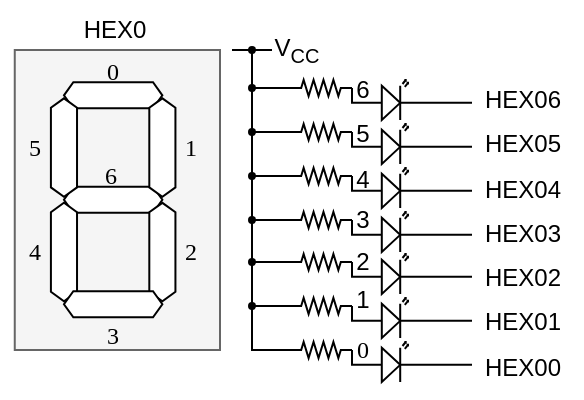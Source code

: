 <mxfile version="26.2.2">
  <diagram name="ページ1" id="SJOhCjyju-mK4OQ346Ox">
    <mxGraphModel dx="993" dy="794" grid="1" gridSize="10" guides="1" tooltips="1" connect="1" arrows="1" fold="1" page="1" pageScale="1" pageWidth="827" pageHeight="1169" math="0" shadow="0">
      <root>
        <mxCell id="0" />
        <mxCell id="1" parent="0" />
        <mxCell id="Ei6fDBy6WNS_dP6x744o-71" value="" style="group" parent="1" vertex="1" connectable="0">
          <mxGeometry x="327" y="225" width="111.94" height="175" as="geometry" />
        </mxCell>
        <mxCell id="Ei6fDBy6WNS_dP6x744o-1" value="" style="rounded=0;whiteSpace=wrap;html=1;fillColor=#f5f5f5;fontColor=#333333;strokeColor=#666666;" parent="Ei6fDBy6WNS_dP6x744o-71" vertex="1">
          <mxGeometry x="7.38" y="10" width="102.62" height="150" as="geometry" />
        </mxCell>
        <mxCell id="Ei6fDBy6WNS_dP6x744o-6" value="" style="shape=hexagon;perimeter=hexagonPerimeter2;whiteSpace=wrap;html=1;fixedSize=1;size=4.683;" parent="Ei6fDBy6WNS_dP6x744o-71" vertex="1">
          <mxGeometry x="31.983" y="26.119" width="49.204" height="13.06" as="geometry" />
        </mxCell>
        <mxCell id="Ei6fDBy6WNS_dP6x744o-8" value="" style="shape=hexagon;perimeter=hexagonPerimeter2;whiteSpace=wrap;html=1;fixedSize=1;size=4.683;" parent="Ei6fDBy6WNS_dP6x744o-71" vertex="1">
          <mxGeometry x="31.983" y="78.358" width="49.204" height="13.06" as="geometry" />
        </mxCell>
        <mxCell id="Ei6fDBy6WNS_dP6x744o-9" value="" style="shape=hexagon;perimeter=hexagonPerimeter2;whiteSpace=wrap;html=1;fixedSize=1;size=4.683;rotation=90;" parent="Ei6fDBy6WNS_dP6x744o-71" vertex="1">
          <mxGeometry x="7.381" y="52.239" width="49.204" height="13.06" as="geometry" />
        </mxCell>
        <mxCell id="Ei6fDBy6WNS_dP6x744o-10" value="" style="shape=hexagon;perimeter=hexagonPerimeter2;whiteSpace=wrap;html=1;fixedSize=1;size=4.683;rotation=90;" parent="Ei6fDBy6WNS_dP6x744o-71" vertex="1">
          <mxGeometry x="56.585" y="52.239" width="49.204" height="13.06" as="geometry" />
        </mxCell>
        <mxCell id="Ei6fDBy6WNS_dP6x744o-11" value="" style="shape=hexagon;perimeter=hexagonPerimeter2;whiteSpace=wrap;html=1;fixedSize=1;size=4.683;rotation=90;" parent="Ei6fDBy6WNS_dP6x744o-71" vertex="1">
          <mxGeometry x="7.381" y="104.478" width="49.204" height="13.06" as="geometry" />
        </mxCell>
        <mxCell id="Ei6fDBy6WNS_dP6x744o-12" value="" style="shape=hexagon;perimeter=hexagonPerimeter2;whiteSpace=wrap;html=1;fixedSize=1;size=4.683;rotation=90;" parent="Ei6fDBy6WNS_dP6x744o-71" vertex="1">
          <mxGeometry x="56.585" y="104.478" width="49.204" height="13.06" as="geometry" />
        </mxCell>
        <mxCell id="Ei6fDBy6WNS_dP6x744o-14" value="" style="shape=hexagon;perimeter=hexagonPerimeter2;whiteSpace=wrap;html=1;fixedSize=1;size=4.683;" parent="Ei6fDBy6WNS_dP6x744o-71" vertex="1">
          <mxGeometry x="31.983" y="130.597" width="49.204" height="13.06" as="geometry" />
        </mxCell>
        <mxCell id="Ei6fDBy6WNS_dP6x744o-15" value="0" style="text;html=1;align=center;verticalAlign=middle;resizable=0;points=[];autosize=1;strokeColor=none;fillColor=none;fontSize=12;fontFamily=Lucida Console;" parent="Ei6fDBy6WNS_dP6x744o-71" vertex="1">
          <mxGeometry x="41.133" y="6" width="30" height="30" as="geometry" />
        </mxCell>
        <mxCell id="Ei6fDBy6WNS_dP6x744o-18" value="1" style="text;html=1;align=center;verticalAlign=middle;resizable=0;points=[];autosize=1;strokeColor=none;fillColor=none;fontSize=12;fontFamily=Lucida Console;" parent="Ei6fDBy6WNS_dP6x744o-71" vertex="1">
          <mxGeometry x="80.0" y="43.769" width="30" height="30" as="geometry" />
        </mxCell>
        <mxCell id="Ei6fDBy6WNS_dP6x744o-19" value="2" style="text;html=1;align=center;verticalAlign=middle;resizable=0;points=[];autosize=1;strokeColor=none;fillColor=none;fontSize=12;fontFamily=Lucida Console;" parent="Ei6fDBy6WNS_dP6x744o-71" vertex="1">
          <mxGeometry x="80.003" y="96.008" width="30" height="30" as="geometry" />
        </mxCell>
        <mxCell id="Ei6fDBy6WNS_dP6x744o-21" value="4" style="text;html=1;align=center;verticalAlign=middle;resizable=0;points=[];autosize=1;strokeColor=none;fillColor=none;fontSize=12;fontFamily=Lucida Console;" parent="Ei6fDBy6WNS_dP6x744o-71" vertex="1">
          <mxGeometry x="1.98" y="96.008" width="30" height="30" as="geometry" />
        </mxCell>
        <mxCell id="Ei6fDBy6WNS_dP6x744o-22" value="5" style="text;html=1;align=center;verticalAlign=middle;resizable=0;points=[];autosize=1;strokeColor=none;fillColor=none;fontSize=12;fontFamily=Lucida Console;" parent="Ei6fDBy6WNS_dP6x744o-71" vertex="1">
          <mxGeometry x="1.98" y="43.769" width="30" height="30" as="geometry" />
        </mxCell>
        <mxCell id="Ei6fDBy6WNS_dP6x744o-23" value="6" style="text;html=1;align=center;verticalAlign=middle;resizable=0;points=[];autosize=1;strokeColor=none;fillColor=none;fontSize=12;fontFamily=Lucida Console;" parent="Ei6fDBy6WNS_dP6x744o-71" vertex="1">
          <mxGeometry x="40.003" y="57.999" width="30" height="30" as="geometry" />
        </mxCell>
        <mxCell id="Ei6fDBy6WNS_dP6x744o-105" value="3" style="text;html=1;align=center;verticalAlign=middle;resizable=0;points=[];autosize=1;strokeColor=none;fillColor=none;fontSize=12;fontFamily=Lucida Console;" parent="Ei6fDBy6WNS_dP6x744o-71" vertex="1">
          <mxGeometry x="41.003" y="137.999" width="30" height="30" as="geometry" />
        </mxCell>
        <mxCell id="Ei6fDBy6WNS_dP6x744o-106" value="HEX0" style="text;html=1;align=center;verticalAlign=middle;resizable=0;points=[];autosize=1;strokeColor=none;fillColor=none;" parent="1" vertex="1">
          <mxGeometry x="359" y="210" width="50" height="30" as="geometry" />
        </mxCell>
        <mxCell id="Ei6fDBy6WNS_dP6x744o-115" value="" style="group" parent="1" vertex="1" connectable="0">
          <mxGeometry x="443" y="220" width="175" height="189" as="geometry" />
        </mxCell>
        <mxCell id="Ei6fDBy6WNS_dP6x744o-43" value="" style="group" parent="Ei6fDBy6WNS_dP6x744o-115" vertex="1" connectable="0">
          <mxGeometry x="29" y="161" width="62" height="20" as="geometry" />
        </mxCell>
        <mxCell id="Ei6fDBy6WNS_dP6x744o-44" style="edgeStyle=orthogonalEdgeStyle;rounded=0;orthogonalLoop=1;jettySize=auto;html=1;exitX=0;exitY=0.57;exitDx=0;exitDy=0;exitPerimeter=0;endArrow=none;startFill=0;entryX=1;entryY=0.5;entryDx=0;entryDy=0;entryPerimeter=0;" parent="Ei6fDBy6WNS_dP6x744o-43" source="Ei6fDBy6WNS_dP6x744o-45" target="Ei6fDBy6WNS_dP6x744o-46" edge="1">
          <mxGeometry relative="1" as="geometry">
            <mxPoint x="31.386" y="-42.574" as="targetPoint" />
          </mxGeometry>
        </mxCell>
        <mxCell id="Ei6fDBy6WNS_dP6x744o-93" style="edgeStyle=orthogonalEdgeStyle;rounded=0;orthogonalLoop=1;jettySize=auto;html=1;exitX=1;exitY=0.57;exitDx=0;exitDy=0;exitPerimeter=0;endArrow=none;startFill=0;" parent="Ei6fDBy6WNS_dP6x744o-43" source="Ei6fDBy6WNS_dP6x744o-45" edge="1">
          <mxGeometry relative="1" as="geometry">
            <mxPoint x="91" y="11.371" as="targetPoint" />
          </mxGeometry>
        </mxCell>
        <mxCell id="Ei6fDBy6WNS_dP6x744o-45" value="" style="verticalLabelPosition=bottom;shadow=0;dashed=0;align=center;html=1;verticalAlign=top;shape=mxgraph.electrical.opto_electronics.led_2;pointerEvents=1;strokeWidth=1;" parent="Ei6fDBy6WNS_dP6x744o-43" vertex="1">
          <mxGeometry x="39" width="23" height="20" as="geometry" />
        </mxCell>
        <mxCell id="Ei6fDBy6WNS_dP6x744o-83" style="edgeStyle=orthogonalEdgeStyle;rounded=0;orthogonalLoop=1;jettySize=auto;html=1;exitX=0;exitY=0.5;exitDx=0;exitDy=0;exitPerimeter=0;endArrow=oval;endFill=1;endSize=3;" parent="Ei6fDBy6WNS_dP6x744o-43" source="Ei6fDBy6WNS_dP6x744o-46" edge="1">
          <mxGeometry relative="1" as="geometry">
            <mxPoint x="-19" y="-18" as="targetPoint" />
            <mxPoint y="2" as="sourcePoint" />
          </mxGeometry>
        </mxCell>
        <mxCell id="Ei6fDBy6WNS_dP6x744o-46" value="" style="pointerEvents=1;verticalLabelPosition=bottom;shadow=0;dashed=0;align=center;html=1;verticalAlign=top;shape=mxgraph.electrical.resistors.resistor_2;gradientColor=default;" parent="Ei6fDBy6WNS_dP6x744o-43" vertex="1">
          <mxGeometry width="31" height="8" as="geometry" />
        </mxCell>
        <mxCell id="Ei6fDBy6WNS_dP6x744o-95" value="0" style="text;html=1;align=center;verticalAlign=middle;resizable=0;points=[];autosize=1;strokeColor=none;fillColor=none;fontSize=12;fontFamily=Lucida Console;" parent="Ei6fDBy6WNS_dP6x744o-43" vertex="1">
          <mxGeometry x="21.003" y="-11" width="30" height="30" as="geometry" />
        </mxCell>
        <mxCell id="Ei6fDBy6WNS_dP6x744o-47" value="" style="group" parent="Ei6fDBy6WNS_dP6x744o-115" vertex="1" connectable="0">
          <mxGeometry x="29" y="139" width="62" height="20" as="geometry" />
        </mxCell>
        <mxCell id="Ei6fDBy6WNS_dP6x744o-48" style="edgeStyle=orthogonalEdgeStyle;rounded=0;orthogonalLoop=1;jettySize=auto;html=1;exitX=0;exitY=0.57;exitDx=0;exitDy=0;exitPerimeter=0;endArrow=none;startFill=0;entryX=1;entryY=0.5;entryDx=0;entryDy=0;entryPerimeter=0;" parent="Ei6fDBy6WNS_dP6x744o-47" source="Ei6fDBy6WNS_dP6x744o-49" target="Ei6fDBy6WNS_dP6x744o-50" edge="1">
          <mxGeometry relative="1" as="geometry">
            <mxPoint x="31.386" y="-42.574" as="targetPoint" />
          </mxGeometry>
        </mxCell>
        <mxCell id="Ei6fDBy6WNS_dP6x744o-94" style="edgeStyle=orthogonalEdgeStyle;rounded=0;orthogonalLoop=1;jettySize=auto;html=1;exitX=1;exitY=0.57;exitDx=0;exitDy=0;exitPerimeter=0;endArrow=none;startFill=0;" parent="Ei6fDBy6WNS_dP6x744o-47" source="Ei6fDBy6WNS_dP6x744o-49" edge="1">
          <mxGeometry relative="1" as="geometry">
            <mxPoint x="91" y="11.348" as="targetPoint" />
          </mxGeometry>
        </mxCell>
        <mxCell id="Ei6fDBy6WNS_dP6x744o-49" value="" style="verticalLabelPosition=bottom;shadow=0;dashed=0;align=center;html=1;verticalAlign=top;shape=mxgraph.electrical.opto_electronics.led_2;pointerEvents=1;strokeWidth=1;" parent="Ei6fDBy6WNS_dP6x744o-47" vertex="1">
          <mxGeometry x="39" width="23" height="20" as="geometry" />
        </mxCell>
        <mxCell id="Ei6fDBy6WNS_dP6x744o-81" style="edgeStyle=orthogonalEdgeStyle;rounded=0;orthogonalLoop=1;jettySize=auto;html=1;exitX=0;exitY=0.5;exitDx=0;exitDy=0;exitPerimeter=0;endArrow=oval;endFill=1;endSize=3;" parent="Ei6fDBy6WNS_dP6x744o-47" source="Ei6fDBy6WNS_dP6x744o-50" edge="1">
          <mxGeometry relative="1" as="geometry">
            <mxPoint x="-19" y="-18" as="targetPoint" />
            <mxPoint y="10" as="sourcePoint" />
          </mxGeometry>
        </mxCell>
        <mxCell id="Ei6fDBy6WNS_dP6x744o-50" value="" style="pointerEvents=1;verticalLabelPosition=bottom;shadow=0;dashed=0;align=center;html=1;verticalAlign=top;shape=mxgraph.electrical.resistors.resistor_2;gradientColor=default;" parent="Ei6fDBy6WNS_dP6x744o-47" vertex="1">
          <mxGeometry width="31" height="8" as="geometry" />
        </mxCell>
        <mxCell id="Ei6fDBy6WNS_dP6x744o-51" value="" style="group" parent="Ei6fDBy6WNS_dP6x744o-115" vertex="1" connectable="0">
          <mxGeometry x="29" y="117" width="62" height="38" as="geometry" />
        </mxCell>
        <mxCell id="Ei6fDBy6WNS_dP6x744o-52" style="edgeStyle=orthogonalEdgeStyle;rounded=0;orthogonalLoop=1;jettySize=auto;html=1;exitX=0;exitY=0.57;exitDx=0;exitDy=0;exitPerimeter=0;endArrow=none;startFill=0;entryX=1;entryY=0.5;entryDx=0;entryDy=0;entryPerimeter=0;" parent="Ei6fDBy6WNS_dP6x744o-51" source="Ei6fDBy6WNS_dP6x744o-53" target="Ei6fDBy6WNS_dP6x744o-54" edge="1">
          <mxGeometry relative="1" as="geometry">
            <mxPoint x="31.386" y="-42.574" as="targetPoint" />
          </mxGeometry>
        </mxCell>
        <mxCell id="Ei6fDBy6WNS_dP6x744o-91" style="edgeStyle=orthogonalEdgeStyle;rounded=0;orthogonalLoop=1;jettySize=auto;html=1;exitX=1;exitY=0.57;exitDx=0;exitDy=0;exitPerimeter=0;endArrow=none;startFill=0;" parent="Ei6fDBy6WNS_dP6x744o-51" source="Ei6fDBy6WNS_dP6x744o-53" edge="1">
          <mxGeometry relative="1" as="geometry">
            <mxPoint x="91" y="11.326" as="targetPoint" />
          </mxGeometry>
        </mxCell>
        <mxCell id="Ei6fDBy6WNS_dP6x744o-53" value="" style="verticalLabelPosition=bottom;shadow=0;dashed=0;align=center;html=1;verticalAlign=top;shape=mxgraph.electrical.opto_electronics.led_2;pointerEvents=1;strokeWidth=1;" parent="Ei6fDBy6WNS_dP6x744o-51" vertex="1">
          <mxGeometry x="39" width="23" height="20" as="geometry" />
        </mxCell>
        <mxCell id="Ei6fDBy6WNS_dP6x744o-80" style="edgeStyle=orthogonalEdgeStyle;rounded=0;orthogonalLoop=1;jettySize=auto;html=1;exitX=0;exitY=0.5;exitDx=0;exitDy=0;exitPerimeter=0;endArrow=oval;endFill=1;endSize=3;" parent="Ei6fDBy6WNS_dP6x744o-51" source="Ei6fDBy6WNS_dP6x744o-54" edge="1">
          <mxGeometry relative="1" as="geometry">
            <mxPoint x="-19" y="-17" as="targetPoint" />
            <mxPoint y="9" as="sourcePoint" />
          </mxGeometry>
        </mxCell>
        <mxCell id="Ei6fDBy6WNS_dP6x744o-54" value="" style="pointerEvents=1;verticalLabelPosition=bottom;shadow=0;dashed=0;align=center;html=1;verticalAlign=top;shape=mxgraph.electrical.resistors.resistor_2;gradientColor=default;" parent="Ei6fDBy6WNS_dP6x744o-51" vertex="1">
          <mxGeometry width="31" height="8" as="geometry" />
        </mxCell>
        <mxCell id="Ei6fDBy6WNS_dP6x744o-108" value="1" style="text;html=1;align=center;verticalAlign=middle;resizable=0;points=[];autosize=1;strokeColor=none;fillColor=none;" parent="Ei6fDBy6WNS_dP6x744o-51" vertex="1">
          <mxGeometry x="21" y="8" width="30" height="30" as="geometry" />
        </mxCell>
        <mxCell id="Ei6fDBy6WNS_dP6x744o-107" value="2" style="text;html=1;align=center;verticalAlign=middle;resizable=0;points=[];autosize=1;strokeColor=none;fillColor=none;" parent="Ei6fDBy6WNS_dP6x744o-51" vertex="1">
          <mxGeometry x="21" y="-11" width="30" height="30" as="geometry" />
        </mxCell>
        <mxCell id="Ei6fDBy6WNS_dP6x744o-55" value="" style="group" parent="Ei6fDBy6WNS_dP6x744o-115" vertex="1" connectable="0">
          <mxGeometry x="29" y="96" width="62" height="20" as="geometry" />
        </mxCell>
        <mxCell id="Ei6fDBy6WNS_dP6x744o-56" style="edgeStyle=orthogonalEdgeStyle;rounded=0;orthogonalLoop=1;jettySize=auto;html=1;exitX=0;exitY=0.57;exitDx=0;exitDy=0;exitPerimeter=0;endArrow=none;startFill=0;entryX=1;entryY=0.5;entryDx=0;entryDy=0;entryPerimeter=0;" parent="Ei6fDBy6WNS_dP6x744o-55" source="Ei6fDBy6WNS_dP6x744o-57" target="Ei6fDBy6WNS_dP6x744o-58" edge="1">
          <mxGeometry relative="1" as="geometry">
            <mxPoint x="31.386" y="-42.574" as="targetPoint" />
          </mxGeometry>
        </mxCell>
        <mxCell id="Ei6fDBy6WNS_dP6x744o-90" style="edgeStyle=orthogonalEdgeStyle;rounded=0;orthogonalLoop=1;jettySize=auto;html=1;exitX=1;exitY=0.57;exitDx=0;exitDy=0;exitPerimeter=0;endArrow=none;startFill=0;" parent="Ei6fDBy6WNS_dP6x744o-55" source="Ei6fDBy6WNS_dP6x744o-57" edge="1">
          <mxGeometry relative="1" as="geometry">
            <mxPoint x="91" y="11.427" as="targetPoint" />
          </mxGeometry>
        </mxCell>
        <mxCell id="Ei6fDBy6WNS_dP6x744o-57" value="" style="verticalLabelPosition=bottom;shadow=0;dashed=0;align=center;html=1;verticalAlign=top;shape=mxgraph.electrical.opto_electronics.led_2;pointerEvents=1;strokeWidth=1;" parent="Ei6fDBy6WNS_dP6x744o-55" vertex="1">
          <mxGeometry x="39" width="23" height="20" as="geometry" />
        </mxCell>
        <mxCell id="Ei6fDBy6WNS_dP6x744o-79" style="edgeStyle=orthogonalEdgeStyle;rounded=0;orthogonalLoop=1;jettySize=auto;html=1;exitX=0;exitY=0.5;exitDx=0;exitDy=0;exitPerimeter=0;endArrow=oval;endFill=1;endSize=3;" parent="Ei6fDBy6WNS_dP6x744o-55" source="Ei6fDBy6WNS_dP6x744o-58" edge="1">
          <mxGeometry relative="1" as="geometry">
            <mxPoint x="-19" y="-18" as="targetPoint" />
            <mxPoint y="7" as="sourcePoint" />
            <Array as="points">
              <mxPoint x="-19" y="4" />
            </Array>
          </mxGeometry>
        </mxCell>
        <mxCell id="Ei6fDBy6WNS_dP6x744o-58" value="" style="pointerEvents=1;verticalLabelPosition=bottom;shadow=0;dashed=0;align=center;html=1;verticalAlign=top;shape=mxgraph.electrical.resistors.resistor_2;gradientColor=default;" parent="Ei6fDBy6WNS_dP6x744o-55" vertex="1">
          <mxGeometry width="31" height="8" as="geometry" />
        </mxCell>
        <mxCell id="Ei6fDBy6WNS_dP6x744o-59" value="" style="group" parent="Ei6fDBy6WNS_dP6x744o-115" vertex="1" connectable="0">
          <mxGeometry x="29" y="74" width="62" height="41" as="geometry" />
        </mxCell>
        <mxCell id="Ei6fDBy6WNS_dP6x744o-60" style="edgeStyle=orthogonalEdgeStyle;rounded=0;orthogonalLoop=1;jettySize=auto;html=1;exitX=0;exitY=0.57;exitDx=0;exitDy=0;exitPerimeter=0;endArrow=none;startFill=0;entryX=1;entryY=0.5;entryDx=0;entryDy=0;entryPerimeter=0;" parent="Ei6fDBy6WNS_dP6x744o-59" source="Ei6fDBy6WNS_dP6x744o-61" target="Ei6fDBy6WNS_dP6x744o-62" edge="1">
          <mxGeometry relative="1" as="geometry">
            <mxPoint x="31.386" y="-42.574" as="targetPoint" />
          </mxGeometry>
        </mxCell>
        <mxCell id="Ei6fDBy6WNS_dP6x744o-89" style="edgeStyle=orthogonalEdgeStyle;rounded=0;orthogonalLoop=1;jettySize=auto;html=1;exitX=1;exitY=0.57;exitDx=0;exitDy=0;exitPerimeter=0;endArrow=none;startFill=0;" parent="Ei6fDBy6WNS_dP6x744o-59" source="Ei6fDBy6WNS_dP6x744o-61" edge="1">
          <mxGeometry relative="1" as="geometry">
            <mxPoint x="91" y="11.404" as="targetPoint" />
          </mxGeometry>
        </mxCell>
        <mxCell id="Ei6fDBy6WNS_dP6x744o-61" value="" style="verticalLabelPosition=bottom;shadow=0;dashed=0;align=center;html=1;verticalAlign=top;shape=mxgraph.electrical.opto_electronics.led_2;pointerEvents=1;strokeWidth=1;" parent="Ei6fDBy6WNS_dP6x744o-59" vertex="1">
          <mxGeometry x="39" width="23" height="20" as="geometry" />
        </mxCell>
        <mxCell id="Ei6fDBy6WNS_dP6x744o-78" style="edgeStyle=orthogonalEdgeStyle;rounded=0;orthogonalLoop=1;jettySize=auto;html=1;exitX=0;exitY=0.5;exitDx=0;exitDy=0;exitPerimeter=0;endArrow=oval;endFill=1;endSize=3;" parent="Ei6fDBy6WNS_dP6x744o-59" source="Ei6fDBy6WNS_dP6x744o-62" edge="1">
          <mxGeometry relative="1" as="geometry">
            <mxPoint x="-19" y="-18" as="targetPoint" />
            <mxPoint y="5" as="sourcePoint" />
          </mxGeometry>
        </mxCell>
        <mxCell id="Ei6fDBy6WNS_dP6x744o-62" value="" style="pointerEvents=1;verticalLabelPosition=bottom;shadow=0;dashed=0;align=center;html=1;verticalAlign=top;shape=mxgraph.electrical.resistors.resistor_2;gradientColor=default;" parent="Ei6fDBy6WNS_dP6x744o-59" vertex="1">
          <mxGeometry width="31" height="8" as="geometry" />
        </mxCell>
        <mxCell id="Ei6fDBy6WNS_dP6x744o-109" value="3" style="text;html=1;align=center;verticalAlign=middle;resizable=0;points=[];autosize=1;strokeColor=none;fillColor=none;" parent="Ei6fDBy6WNS_dP6x744o-59" vertex="1">
          <mxGeometry x="21" y="11" width="30" height="30" as="geometry" />
        </mxCell>
        <mxCell id="Ei6fDBy6WNS_dP6x744o-63" value="" style="group" parent="Ei6fDBy6WNS_dP6x744o-115" vertex="1" connectable="0">
          <mxGeometry x="29" y="52" width="62" height="43" as="geometry" />
        </mxCell>
        <mxCell id="Ei6fDBy6WNS_dP6x744o-64" style="edgeStyle=orthogonalEdgeStyle;rounded=0;orthogonalLoop=1;jettySize=auto;html=1;exitX=0;exitY=0.57;exitDx=0;exitDy=0;exitPerimeter=0;endArrow=none;startFill=0;entryX=1;entryY=0.5;entryDx=0;entryDy=0;entryPerimeter=0;" parent="Ei6fDBy6WNS_dP6x744o-63" source="Ei6fDBy6WNS_dP6x744o-65" target="Ei6fDBy6WNS_dP6x744o-66" edge="1">
          <mxGeometry relative="1" as="geometry">
            <mxPoint x="31.386" y="-42.574" as="targetPoint" />
          </mxGeometry>
        </mxCell>
        <mxCell id="Ei6fDBy6WNS_dP6x744o-88" style="edgeStyle=orthogonalEdgeStyle;rounded=0;orthogonalLoop=1;jettySize=auto;html=1;exitX=1;exitY=0.57;exitDx=0;exitDy=0;exitPerimeter=0;endArrow=none;startFill=0;" parent="Ei6fDBy6WNS_dP6x744o-63" source="Ei6fDBy6WNS_dP6x744o-65" edge="1">
          <mxGeometry relative="1" as="geometry">
            <mxPoint x="91" y="11.382" as="targetPoint" />
          </mxGeometry>
        </mxCell>
        <mxCell id="Ei6fDBy6WNS_dP6x744o-65" value="" style="verticalLabelPosition=bottom;shadow=0;dashed=0;align=center;html=1;verticalAlign=top;shape=mxgraph.electrical.opto_electronics.led_2;pointerEvents=1;strokeWidth=1;" parent="Ei6fDBy6WNS_dP6x744o-63" vertex="1">
          <mxGeometry x="39" width="23" height="20" as="geometry" />
        </mxCell>
        <mxCell id="Ei6fDBy6WNS_dP6x744o-77" style="edgeStyle=orthogonalEdgeStyle;rounded=0;orthogonalLoop=1;jettySize=auto;html=1;exitX=0;exitY=0.5;exitDx=0;exitDy=0;exitPerimeter=0;endArrow=oval;endFill=1;endSize=3;" parent="Ei6fDBy6WNS_dP6x744o-63" source="Ei6fDBy6WNS_dP6x744o-66" edge="1">
          <mxGeometry relative="1" as="geometry">
            <mxPoint x="-19" y="-18" as="targetPoint" />
            <mxPoint y="3" as="sourcePoint" />
          </mxGeometry>
        </mxCell>
        <mxCell id="Ei6fDBy6WNS_dP6x744o-66" value="" style="pointerEvents=1;verticalLabelPosition=bottom;shadow=0;dashed=0;align=center;html=1;verticalAlign=top;shape=mxgraph.electrical.resistors.resistor_2;gradientColor=default;" parent="Ei6fDBy6WNS_dP6x744o-63" vertex="1">
          <mxGeometry width="31" height="8" as="geometry" />
        </mxCell>
        <mxCell id="Ei6fDBy6WNS_dP6x744o-111" value="4" style="text;html=1;align=center;verticalAlign=middle;resizable=0;points=[];autosize=1;strokeColor=none;fillColor=none;" parent="Ei6fDBy6WNS_dP6x744o-63" vertex="1">
          <mxGeometry x="21" y="13" width="30" height="30" as="geometry" />
        </mxCell>
        <mxCell id="Ei6fDBy6WNS_dP6x744o-67" value="" style="group" parent="Ei6fDBy6WNS_dP6x744o-115" vertex="1" connectable="0">
          <mxGeometry x="29" y="30" width="62" height="20" as="geometry" />
        </mxCell>
        <mxCell id="Ei6fDBy6WNS_dP6x744o-68" style="edgeStyle=orthogonalEdgeStyle;rounded=0;orthogonalLoop=1;jettySize=auto;html=1;exitX=0;exitY=0.57;exitDx=0;exitDy=0;exitPerimeter=0;endArrow=none;startFill=0;entryX=1;entryY=0.5;entryDx=0;entryDy=0;entryPerimeter=0;" parent="Ei6fDBy6WNS_dP6x744o-67" source="Ei6fDBy6WNS_dP6x744o-69" target="Ei6fDBy6WNS_dP6x744o-70" edge="1">
          <mxGeometry relative="1" as="geometry">
            <mxPoint x="31.386" y="-42.574" as="targetPoint" />
          </mxGeometry>
        </mxCell>
        <mxCell id="Ei6fDBy6WNS_dP6x744o-85" style="edgeStyle=orthogonalEdgeStyle;rounded=0;orthogonalLoop=1;jettySize=auto;html=1;exitX=1;exitY=0.57;exitDx=0;exitDy=0;exitPerimeter=0;endArrow=none;startFill=0;" parent="Ei6fDBy6WNS_dP6x744o-67" source="Ei6fDBy6WNS_dP6x744o-69" edge="1">
          <mxGeometry relative="1" as="geometry">
            <mxPoint x="91" y="11.259" as="targetPoint" />
          </mxGeometry>
        </mxCell>
        <mxCell id="Ei6fDBy6WNS_dP6x744o-69" value="" style="verticalLabelPosition=bottom;shadow=0;dashed=0;align=center;html=1;verticalAlign=top;shape=mxgraph.electrical.opto_electronics.led_2;pointerEvents=1;strokeWidth=1;" parent="Ei6fDBy6WNS_dP6x744o-67" vertex="1">
          <mxGeometry x="39" width="23" height="20" as="geometry" />
        </mxCell>
        <mxCell id="Ei6fDBy6WNS_dP6x744o-72" style="edgeStyle=orthogonalEdgeStyle;rounded=0;orthogonalLoop=1;jettySize=auto;html=1;exitX=0;exitY=0.5;exitDx=0;exitDy=0;exitPerimeter=0;endArrow=oval;endFill=1;endSize=3;" parent="Ei6fDBy6WNS_dP6x744o-67" source="Ei6fDBy6WNS_dP6x744o-70" edge="1">
          <mxGeometry relative="1" as="geometry">
            <mxPoint x="-19" y="-15" as="targetPoint" />
          </mxGeometry>
        </mxCell>
        <mxCell id="Ei6fDBy6WNS_dP6x744o-70" value="" style="pointerEvents=1;verticalLabelPosition=bottom;shadow=0;dashed=0;align=center;html=1;verticalAlign=top;shape=mxgraph.electrical.resistors.resistor_2;gradientColor=default;" parent="Ei6fDBy6WNS_dP6x744o-67" vertex="1">
          <mxGeometry width="31" height="8" as="geometry" />
        </mxCell>
        <mxCell id="Ei6fDBy6WNS_dP6x744o-73" value="" style="endArrow=none;html=1;rounded=0;endFill=1;startFill=0;endSize=4;" parent="Ei6fDBy6WNS_dP6x744o-115" edge="1">
          <mxGeometry width="50" height="50" relative="1" as="geometry">
            <mxPoint y="15" as="sourcePoint" />
            <mxPoint x="20" y="15" as="targetPoint" />
          </mxGeometry>
        </mxCell>
        <mxCell id="Ei6fDBy6WNS_dP6x744o-97" value="HEX00" style="text;html=1;align=center;verticalAlign=middle;resizable=0;points=[];autosize=1;strokeColor=none;fillColor=none;" parent="Ei6fDBy6WNS_dP6x744o-115" vertex="1">
          <mxGeometry x="115" y="159" width="60" height="30" as="geometry" />
        </mxCell>
        <mxCell id="Ei6fDBy6WNS_dP6x744o-98" value="HEX01" style="text;html=1;align=center;verticalAlign=middle;resizable=0;points=[];autosize=1;strokeColor=none;fillColor=none;" parent="Ei6fDBy6WNS_dP6x744o-115" vertex="1">
          <mxGeometry x="115" y="136" width="60" height="30" as="geometry" />
        </mxCell>
        <mxCell id="Ei6fDBy6WNS_dP6x744o-99" value="HEX02" style="text;html=1;align=center;verticalAlign=middle;resizable=0;points=[];autosize=1;strokeColor=none;fillColor=none;" parent="Ei6fDBy6WNS_dP6x744o-115" vertex="1">
          <mxGeometry x="115" y="114" width="60" height="30" as="geometry" />
        </mxCell>
        <mxCell id="Ei6fDBy6WNS_dP6x744o-100" value="HEX03" style="text;html=1;align=center;verticalAlign=middle;resizable=0;points=[];autosize=1;strokeColor=none;fillColor=none;" parent="Ei6fDBy6WNS_dP6x744o-115" vertex="1">
          <mxGeometry x="115" y="92" width="60" height="30" as="geometry" />
        </mxCell>
        <mxCell id="Ei6fDBy6WNS_dP6x744o-101" value="HEX04" style="text;html=1;align=center;verticalAlign=middle;resizable=0;points=[];autosize=1;strokeColor=none;fillColor=none;" parent="Ei6fDBy6WNS_dP6x744o-115" vertex="1">
          <mxGeometry x="115" y="70" width="60" height="30" as="geometry" />
        </mxCell>
        <mxCell id="Ei6fDBy6WNS_dP6x744o-102" value="HEX05" style="text;html=1;align=center;verticalAlign=middle;resizable=0;points=[];autosize=1;strokeColor=none;fillColor=none;" parent="Ei6fDBy6WNS_dP6x744o-115" vertex="1">
          <mxGeometry x="115" y="47" width="60" height="30" as="geometry" />
        </mxCell>
        <mxCell id="Ei6fDBy6WNS_dP6x744o-103" value="HEX06" style="text;html=1;align=center;verticalAlign=middle;resizable=0;points=[];autosize=1;strokeColor=none;fillColor=none;" parent="Ei6fDBy6WNS_dP6x744o-115" vertex="1">
          <mxGeometry x="115" y="25" width="60" height="30" as="geometry" />
        </mxCell>
        <mxCell id="Ei6fDBy6WNS_dP6x744o-110" value="6" style="text;html=1;align=center;verticalAlign=middle;resizable=0;points=[];autosize=1;strokeColor=none;fillColor=none;" parent="Ei6fDBy6WNS_dP6x744o-115" vertex="1">
          <mxGeometry x="50" y="20" width="30" height="30" as="geometry" />
        </mxCell>
        <mxCell id="Ei6fDBy6WNS_dP6x744o-113" value="5" style="text;html=1;align=center;verticalAlign=middle;resizable=0;points=[];autosize=1;strokeColor=none;fillColor=none;" parent="Ei6fDBy6WNS_dP6x744o-115" vertex="1">
          <mxGeometry x="50" y="42" width="30" height="30" as="geometry" />
        </mxCell>
        <mxCell id="Ei6fDBy6WNS_dP6x744o-114" value="V&lt;sub&gt;CC&lt;/sub&gt;" style="text;html=1;align=center;verticalAlign=middle;resizable=0;points=[];autosize=1;strokeColor=none;fillColor=none;" parent="Ei6fDBy6WNS_dP6x744o-115" vertex="1">
          <mxGeometry x="7" width="50" height="30" as="geometry" />
        </mxCell>
      </root>
    </mxGraphModel>
  </diagram>
</mxfile>
